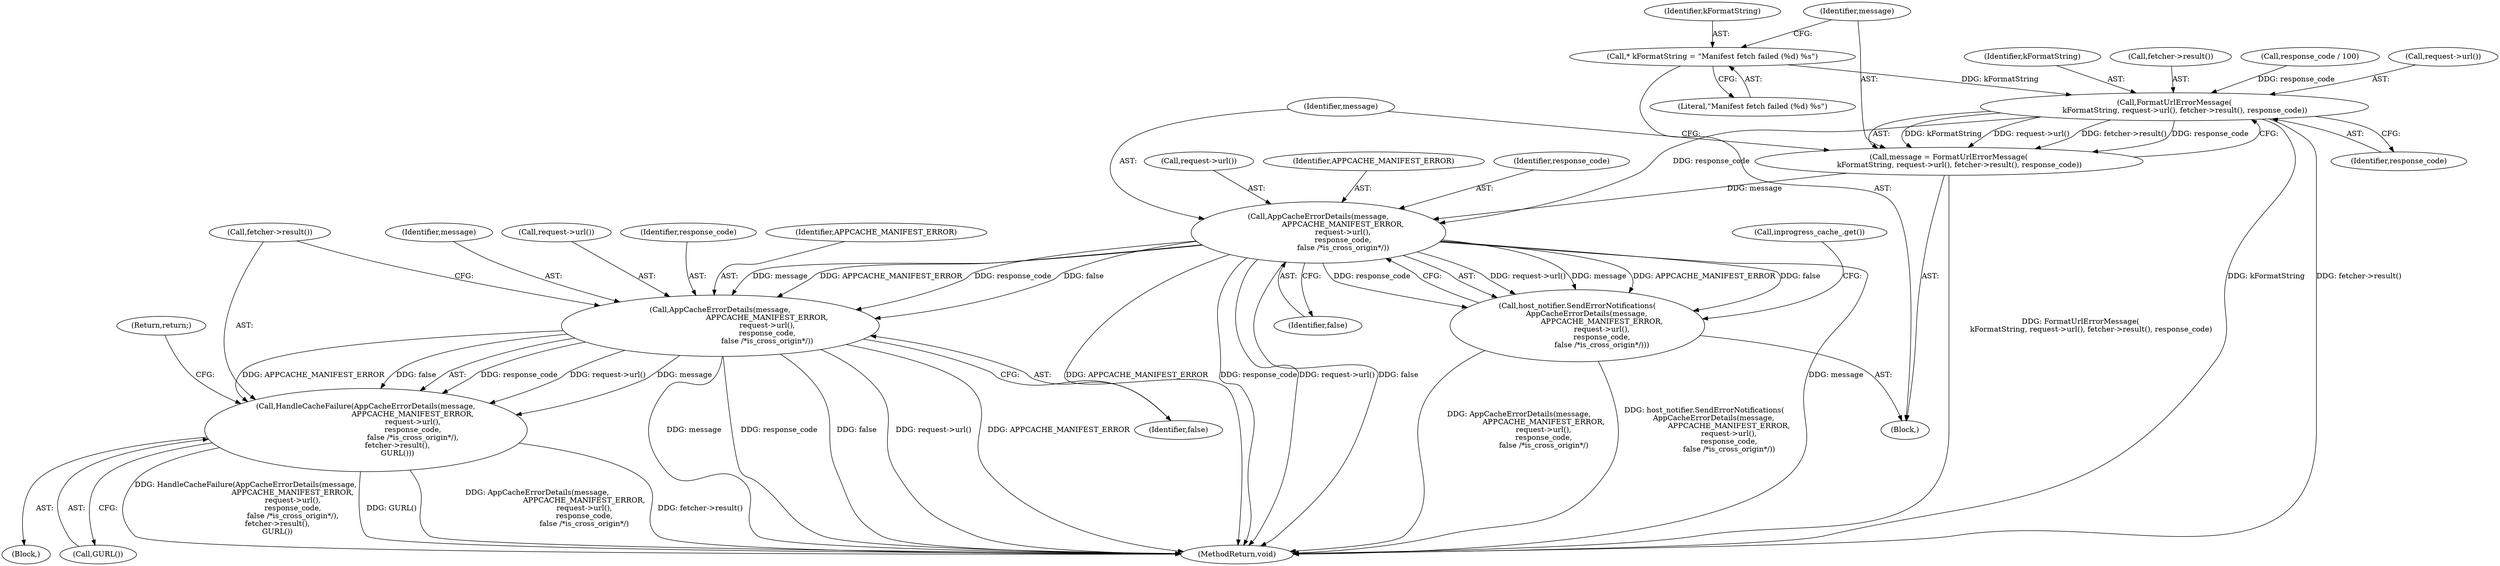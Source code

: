 digraph "0_Chrome_e5c298b780737c53fa9aae44d6fef522931d88b0@pointer" {
"1000226" [label="(Call,* kFormatString = \"Manifest fetch failed (%d) %s\")"];
"1000232" [label="(Call,FormatUrlErrorMessage(\n         kFormatString, request->url(), fetcher->result(), response_code))"];
"1000230" [label="(Call,message = FormatUrlErrorMessage(\n         kFormatString, request->url(), fetcher->result(), response_code))"];
"1000238" [label="(Call,AppCacheErrorDetails(message,\n                     APPCACHE_MANIFEST_ERROR,\n                     request->url(),\n                     response_code,\n                     false /*is_cross_origin*/))"];
"1000237" [label="(Call,host_notifier.SendErrorNotifications(\n        AppCacheErrorDetails(message,\n                     APPCACHE_MANIFEST_ERROR,\n                     request->url(),\n                     response_code,\n                     false /*is_cross_origin*/)))"];
"1000259" [label="(Call,AppCacheErrorDetails(message,\n                                        APPCACHE_MANIFEST_ERROR,\n                                        request->url(),\n                                        response_code,\n                                        false /*is_cross_origin*/))"];
"1000258" [label="(Call,HandleCacheFailure(AppCacheErrorDetails(message,\n                                        APPCACHE_MANIFEST_ERROR,\n                                        request->url(),\n                                        response_code,\n                                        false /*is_cross_origin*/),\n                           fetcher->result(),\n                           GURL()))"];
"1000274" [label="(MethodReturn,void)"];
"1000238" [label="(Call,AppCacheErrorDetails(message,\n                     APPCACHE_MANIFEST_ERROR,\n                     request->url(),\n                     response_code,\n                     false /*is_cross_origin*/))"];
"1000263" [label="(Identifier,response_code)"];
"1000261" [label="(Identifier,APPCACHE_MANIFEST_ERROR)"];
"1000267" [label="(Return,return;)"];
"1000230" [label="(Call,message = FormatUrlErrorMessage(\n         kFormatString, request->url(), fetcher->result(), response_code))"];
"1000150" [label="(Call,response_code / 100)"];
"1000266" [label="(Call,GURL())"];
"1000227" [label="(Identifier,kFormatString)"];
"1000258" [label="(Call,HandleCacheFailure(AppCacheErrorDetails(message,\n                                        APPCACHE_MANIFEST_ERROR,\n                                        request->url(),\n                                        response_code,\n                                        false /*is_cross_origin*/),\n                           fetcher->result(),\n                           GURL()))"];
"1000228" [label="(Literal,\"Manifest fetch failed (%d) %s\")"];
"1000196" [label="(Block,)"];
"1000260" [label="(Identifier,message)"];
"1000231" [label="(Identifier,message)"];
"1000226" [label="(Call,* kFormatString = \"Manifest fetch failed (%d) %s\")"];
"1000265" [label="(Call,fetcher->result())"];
"1000234" [label="(Call,request->url())"];
"1000237" [label="(Call,host_notifier.SendErrorNotifications(\n        AppCacheErrorDetails(message,\n                     APPCACHE_MANIFEST_ERROR,\n                     request->url(),\n                     response_code,\n                     false /*is_cross_origin*/)))"];
"1000245" [label="(Call,inprogress_cache_.get())"];
"1000232" [label="(Call,FormatUrlErrorMessage(\n         kFormatString, request->url(), fetcher->result(), response_code))"];
"1000233" [label="(Identifier,kFormatString)"];
"1000243" [label="(Identifier,false)"];
"1000257" [label="(Block,)"];
"1000242" [label="(Identifier,response_code)"];
"1000235" [label="(Call,fetcher->result())"];
"1000264" [label="(Identifier,false)"];
"1000236" [label="(Identifier,response_code)"];
"1000241" [label="(Call,request->url())"];
"1000259" [label="(Call,AppCacheErrorDetails(message,\n                                        APPCACHE_MANIFEST_ERROR,\n                                        request->url(),\n                                        response_code,\n                                        false /*is_cross_origin*/))"];
"1000262" [label="(Call,request->url())"];
"1000240" [label="(Identifier,APPCACHE_MANIFEST_ERROR)"];
"1000239" [label="(Identifier,message)"];
"1000226" -> "1000196"  [label="AST: "];
"1000226" -> "1000228"  [label="CFG: "];
"1000227" -> "1000226"  [label="AST: "];
"1000228" -> "1000226"  [label="AST: "];
"1000231" -> "1000226"  [label="CFG: "];
"1000226" -> "1000232"  [label="DDG: kFormatString"];
"1000232" -> "1000230"  [label="AST: "];
"1000232" -> "1000236"  [label="CFG: "];
"1000233" -> "1000232"  [label="AST: "];
"1000234" -> "1000232"  [label="AST: "];
"1000235" -> "1000232"  [label="AST: "];
"1000236" -> "1000232"  [label="AST: "];
"1000230" -> "1000232"  [label="CFG: "];
"1000232" -> "1000274"  [label="DDG: kFormatString"];
"1000232" -> "1000274"  [label="DDG: fetcher->result()"];
"1000232" -> "1000230"  [label="DDG: kFormatString"];
"1000232" -> "1000230"  [label="DDG: request->url()"];
"1000232" -> "1000230"  [label="DDG: fetcher->result()"];
"1000232" -> "1000230"  [label="DDG: response_code"];
"1000150" -> "1000232"  [label="DDG: response_code"];
"1000232" -> "1000238"  [label="DDG: response_code"];
"1000230" -> "1000196"  [label="AST: "];
"1000231" -> "1000230"  [label="AST: "];
"1000239" -> "1000230"  [label="CFG: "];
"1000230" -> "1000274"  [label="DDG: FormatUrlErrorMessage(\n         kFormatString, request->url(), fetcher->result(), response_code)"];
"1000230" -> "1000238"  [label="DDG: message"];
"1000238" -> "1000237"  [label="AST: "];
"1000238" -> "1000243"  [label="CFG: "];
"1000239" -> "1000238"  [label="AST: "];
"1000240" -> "1000238"  [label="AST: "];
"1000241" -> "1000238"  [label="AST: "];
"1000242" -> "1000238"  [label="AST: "];
"1000243" -> "1000238"  [label="AST: "];
"1000237" -> "1000238"  [label="CFG: "];
"1000238" -> "1000274"  [label="DDG: message"];
"1000238" -> "1000274"  [label="DDG: APPCACHE_MANIFEST_ERROR"];
"1000238" -> "1000274"  [label="DDG: response_code"];
"1000238" -> "1000274"  [label="DDG: request->url()"];
"1000238" -> "1000274"  [label="DDG: false"];
"1000238" -> "1000237"  [label="DDG: request->url()"];
"1000238" -> "1000237"  [label="DDG: message"];
"1000238" -> "1000237"  [label="DDG: APPCACHE_MANIFEST_ERROR"];
"1000238" -> "1000237"  [label="DDG: false"];
"1000238" -> "1000237"  [label="DDG: response_code"];
"1000238" -> "1000259"  [label="DDG: message"];
"1000238" -> "1000259"  [label="DDG: APPCACHE_MANIFEST_ERROR"];
"1000238" -> "1000259"  [label="DDG: response_code"];
"1000238" -> "1000259"  [label="DDG: false"];
"1000237" -> "1000196"  [label="AST: "];
"1000245" -> "1000237"  [label="CFG: "];
"1000237" -> "1000274"  [label="DDG: host_notifier.SendErrorNotifications(\n        AppCacheErrorDetails(message,\n                     APPCACHE_MANIFEST_ERROR,\n                     request->url(),\n                     response_code,\n                     false /*is_cross_origin*/))"];
"1000237" -> "1000274"  [label="DDG: AppCacheErrorDetails(message,\n                     APPCACHE_MANIFEST_ERROR,\n                     request->url(),\n                     response_code,\n                     false /*is_cross_origin*/)"];
"1000259" -> "1000258"  [label="AST: "];
"1000259" -> "1000264"  [label="CFG: "];
"1000260" -> "1000259"  [label="AST: "];
"1000261" -> "1000259"  [label="AST: "];
"1000262" -> "1000259"  [label="AST: "];
"1000263" -> "1000259"  [label="AST: "];
"1000264" -> "1000259"  [label="AST: "];
"1000265" -> "1000259"  [label="CFG: "];
"1000259" -> "1000274"  [label="DDG: message"];
"1000259" -> "1000274"  [label="DDG: response_code"];
"1000259" -> "1000274"  [label="DDG: false"];
"1000259" -> "1000274"  [label="DDG: request->url()"];
"1000259" -> "1000274"  [label="DDG: APPCACHE_MANIFEST_ERROR"];
"1000259" -> "1000258"  [label="DDG: response_code"];
"1000259" -> "1000258"  [label="DDG: request->url()"];
"1000259" -> "1000258"  [label="DDG: message"];
"1000259" -> "1000258"  [label="DDG: APPCACHE_MANIFEST_ERROR"];
"1000259" -> "1000258"  [label="DDG: false"];
"1000258" -> "1000257"  [label="AST: "];
"1000258" -> "1000266"  [label="CFG: "];
"1000265" -> "1000258"  [label="AST: "];
"1000266" -> "1000258"  [label="AST: "];
"1000267" -> "1000258"  [label="CFG: "];
"1000258" -> "1000274"  [label="DDG: GURL()"];
"1000258" -> "1000274"  [label="DDG: AppCacheErrorDetails(message,\n                                        APPCACHE_MANIFEST_ERROR,\n                                        request->url(),\n                                        response_code,\n                                        false /*is_cross_origin*/)"];
"1000258" -> "1000274"  [label="DDG: fetcher->result()"];
"1000258" -> "1000274"  [label="DDG: HandleCacheFailure(AppCacheErrorDetails(message,\n                                        APPCACHE_MANIFEST_ERROR,\n                                        request->url(),\n                                        response_code,\n                                        false /*is_cross_origin*/),\n                           fetcher->result(),\n                           GURL())"];
}
